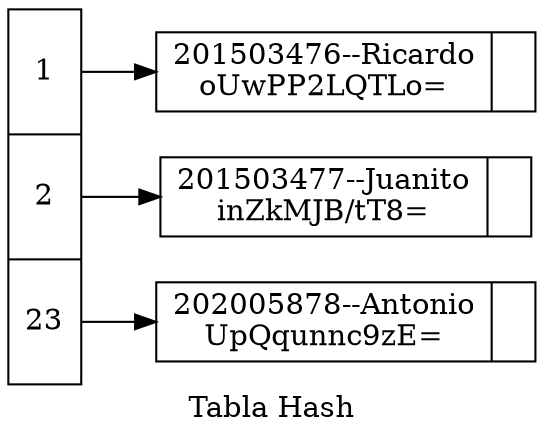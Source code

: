 digraph TablaHas{
nodesep=0.08;
rankdir=LR;
node [shape=record,width=0.1,height=0.1];
nodo0 [label = "  <f0>1| <f1>2| <f2>23 " , height=2.5];
nodo1[label = " {201503476--Ricardo\noUwPP2LQTLo=|}"];
nodo2[label = " {201503477--Juanito\ninZkMJB/tT8=|}"];
nodo3[label = " {202005878--Antonio\nUpQqunnc9zE=|}"];

nodo0:f0->nodo1
nodo0:f1->nodo2
nodo0:f2->nodo3
label = " Tabla Hash "; 
}
